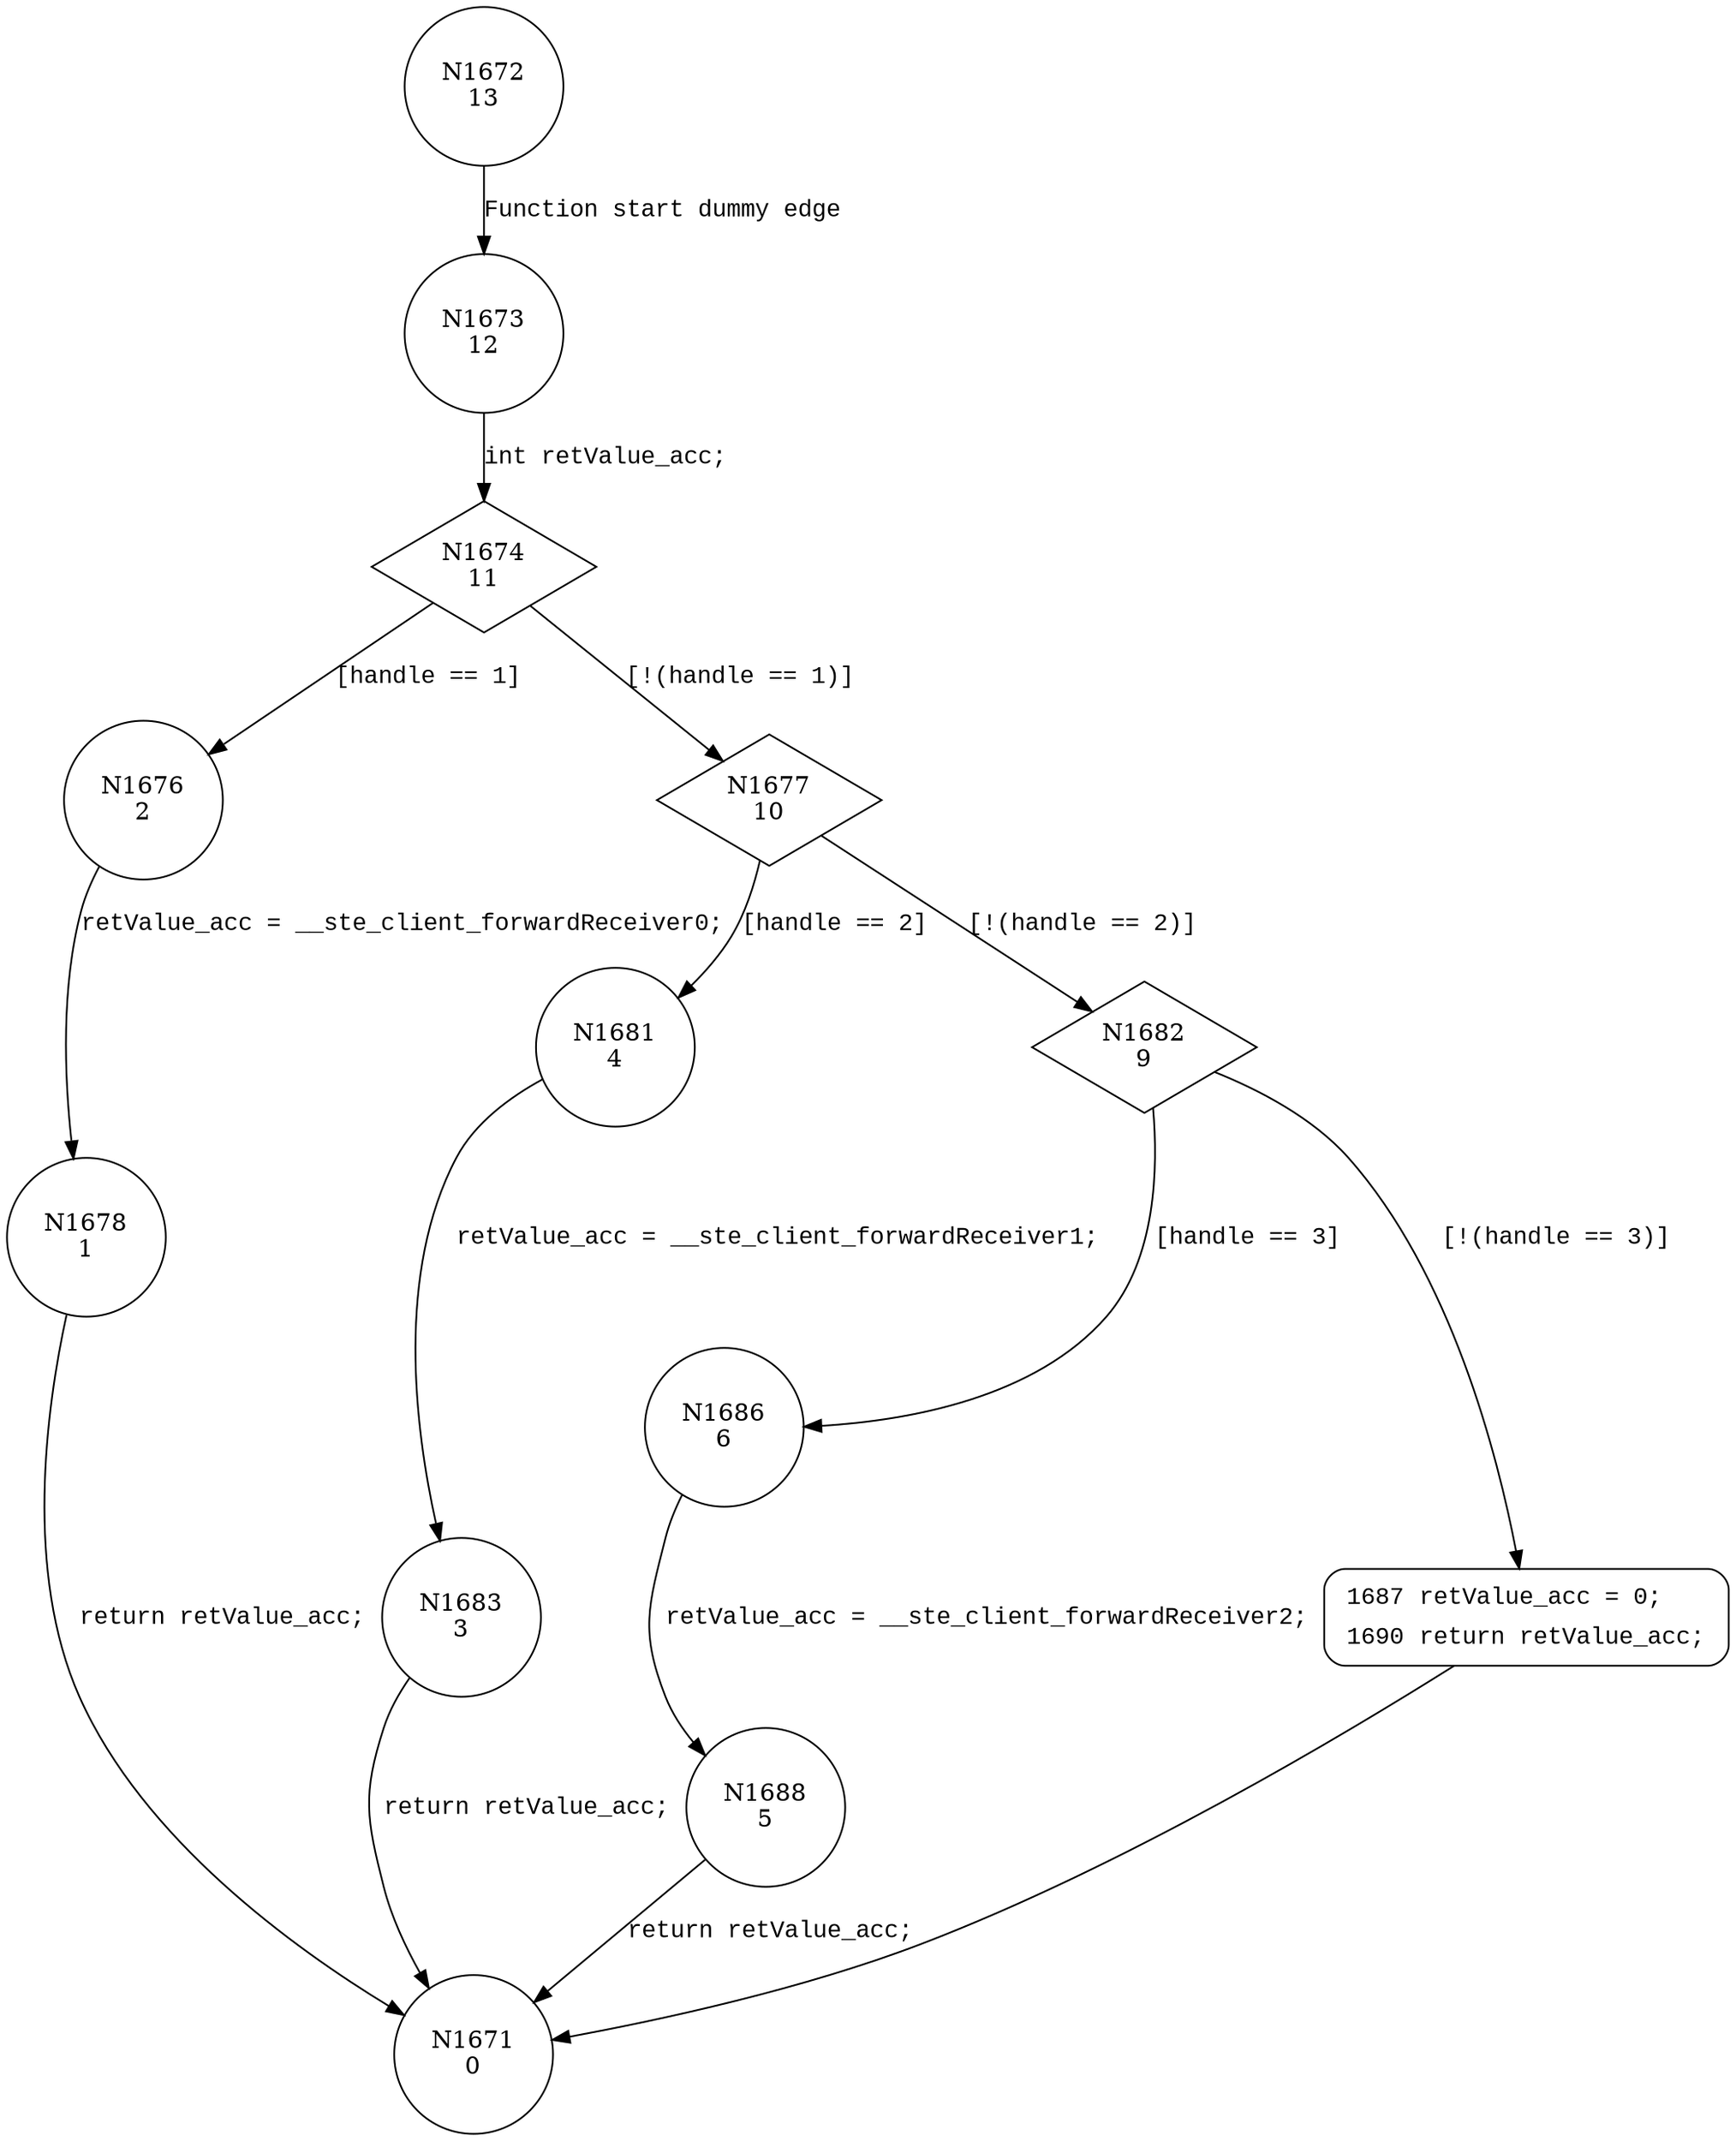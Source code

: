 digraph getClientForwardReceiver {
1672 [shape="circle" label="N1672\n13"]
1673 [shape="circle" label="N1673\n12"]
1674 [shape="diamond" label="N1674\n11"]
1676 [shape="circle" label="N1676\n2"]
1677 [shape="diamond" label="N1677\n10"]
1681 [shape="circle" label="N1681\n4"]
1682 [shape="diamond" label="N1682\n9"]
1686 [shape="circle" label="N1686\n6"]
1687 [shape="circle" label="N1687\n8"]
1688 [shape="circle" label="N1688\n5"]
1683 [shape="circle" label="N1683\n3"]
1678 [shape="circle" label="N1678\n1"]
1671 [shape="circle" label="N1671\n0"]
1687 [style="filled,bold" penwidth="1" fillcolor="white" fontname="Courier New" shape="Mrecord" label=<<table border="0" cellborder="0" cellpadding="3" bgcolor="white"><tr><td align="right">1687</td><td align="left">retValue_acc = 0;</td></tr><tr><td align="right">1690</td><td align="left">return retValue_acc;</td></tr></table>>]
1687 -> 1671[label=""]
1672 -> 1673 [label="Function start dummy edge" fontname="Courier New"]
1674 -> 1676 [label="[handle == 1]" fontname="Courier New"]
1674 -> 1677 [label="[!(handle == 1)]" fontname="Courier New"]
1677 -> 1681 [label="[handle == 2]" fontname="Courier New"]
1677 -> 1682 [label="[!(handle == 2)]" fontname="Courier New"]
1682 -> 1686 [label="[handle == 3]" fontname="Courier New"]
1682 -> 1687 [label="[!(handle == 3)]" fontname="Courier New"]
1686 -> 1688 [label="retValue_acc = __ste_client_forwardReceiver2;" fontname="Courier New"]
1681 -> 1683 [label="retValue_acc = __ste_client_forwardReceiver1;" fontname="Courier New"]
1676 -> 1678 [label="retValue_acc = __ste_client_forwardReceiver0;" fontname="Courier New"]
1673 -> 1674 [label="int retValue_acc;" fontname="Courier New"]
1688 -> 1671 [label="return retValue_acc;" fontname="Courier New"]
1683 -> 1671 [label="return retValue_acc;" fontname="Courier New"]
1678 -> 1671 [label="return retValue_acc;" fontname="Courier New"]
}